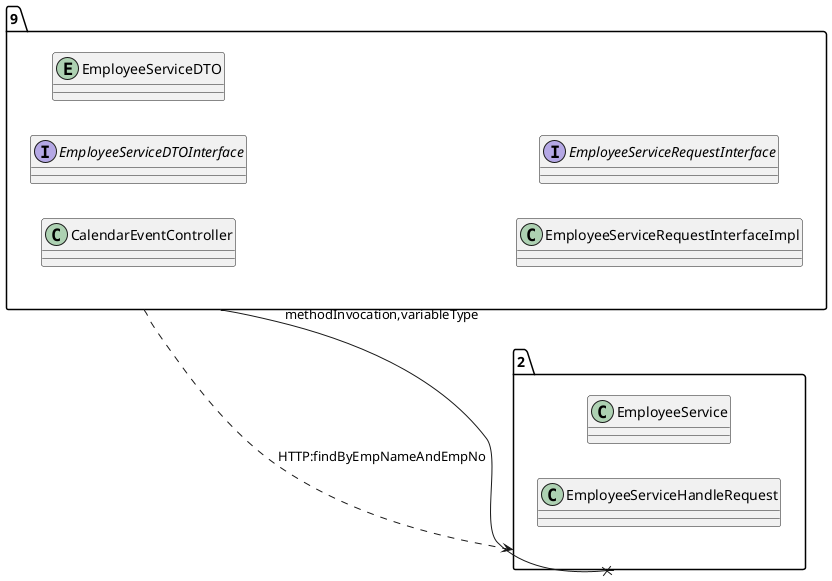 @startuml 
allow_mixing
left to right direction
package "9"{
class CalendarEventController
interface EmployeeServiceDTOInterface
entity EmployeeServiceDTO
class EmployeeServiceRequestInterfaceImpl
interface EmployeeServiceRequestInterface

}
package "2"{
class EmployeeService
class EmployeeServiceHandleRequest

}
"9" --x "2":methodInvocation,variableType
"9" ..> "2":HTTP:findByEmpNameAndEmpNo
@enduml